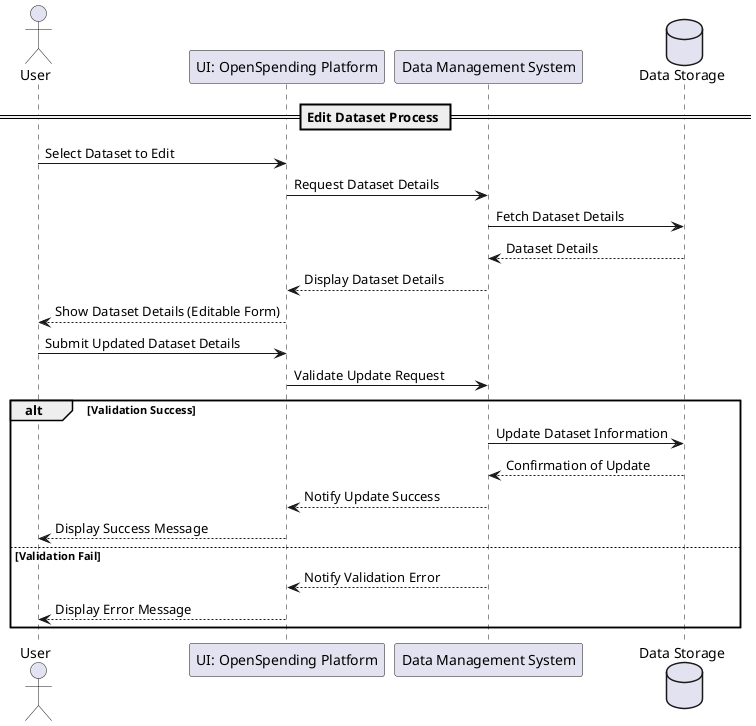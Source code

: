 @startuml
actor User as user
participant "UI: OpenSpending Platform" as ui
participant "Data Management System" as dms
database "Data Storage" as storage

== Edit Dataset Process ==

user -> ui : Select Dataset to Edit
ui -> dms : Request Dataset Details
dms -> storage : Fetch Dataset Details
storage --> dms : Dataset Details
dms --> ui : Display Dataset Details
ui --> user : Show Dataset Details (Editable Form)

user -> ui : Submit Updated Dataset Details
ui -> dms : Validate Update Request
alt Validation Success
  dms -> storage : Update Dataset Information
  storage --> dms : Confirmation of Update
  dms --> ui : Notify Update Success
  ui --> user : Display Success Message
else Validation Fail
  dms --> ui : Notify Validation Error
  ui --> user : Display Error Message
end

@enduml